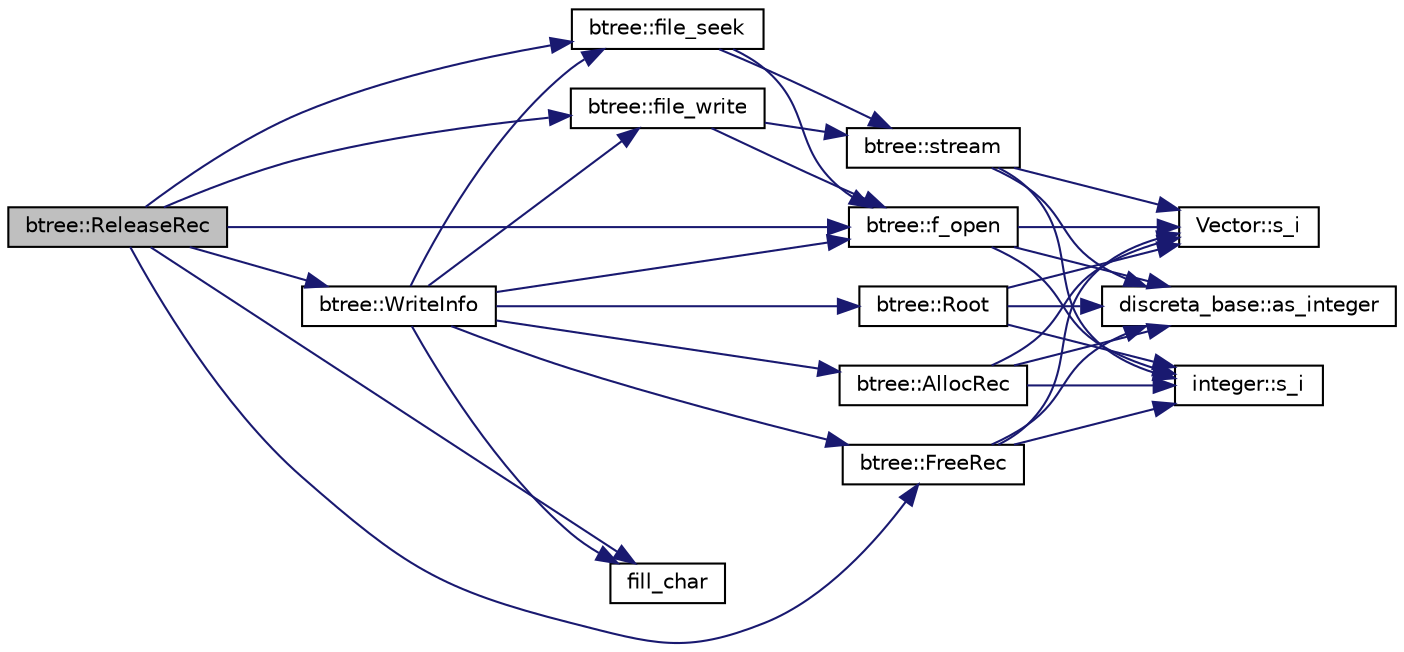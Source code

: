 digraph "btree::ReleaseRec"
{
  edge [fontname="Helvetica",fontsize="10",labelfontname="Helvetica",labelfontsize="10"];
  node [fontname="Helvetica",fontsize="10",shape=record];
  rankdir="LR";
  Node3374 [label="btree::ReleaseRec",height=0.2,width=0.4,color="black", fillcolor="grey75", style="filled", fontcolor="black"];
  Node3374 -> Node3375 [color="midnightblue",fontsize="10",style="solid",fontname="Helvetica"];
  Node3375 [label="btree::f_open",height=0.2,width=0.4,color="black", fillcolor="white", style="filled",URL="$dd/db0/classbtree.html#a192d74607f02ea8e0ad631d6e6fd6704"];
  Node3375 -> Node3376 [color="midnightblue",fontsize="10",style="solid",fontname="Helvetica"];
  Node3376 [label="Vector::s_i",height=0.2,width=0.4,color="black", fillcolor="white", style="filled",URL="$d5/db2/class_vector.html#a1c4fe1752523df8119f70dd550244871"];
  Node3375 -> Node3377 [color="midnightblue",fontsize="10",style="solid",fontname="Helvetica"];
  Node3377 [label="discreta_base::as_integer",height=0.2,width=0.4,color="black", fillcolor="white", style="filled",URL="$d7/d71/classdiscreta__base.html#a00d7691eaf874fd283d942692fe8dd26"];
  Node3375 -> Node3378 [color="midnightblue",fontsize="10",style="solid",fontname="Helvetica"];
  Node3378 [label="integer::s_i",height=0.2,width=0.4,color="black", fillcolor="white", style="filled",URL="$d0/de5/classinteger.html#adf28e9f94d4c844adaa950deeb80b904"];
  Node3374 -> Node3379 [color="midnightblue",fontsize="10",style="solid",fontname="Helvetica"];
  Node3379 [label="fill_char",height=0.2,width=0.4,color="black", fillcolor="white", style="filled",URL="$d9/d60/discreta_8h.html#a0429f5462bfcfd509d83bc1f7ebfc818"];
  Node3374 -> Node3380 [color="midnightblue",fontsize="10",style="solid",fontname="Helvetica"];
  Node3380 [label="btree::FreeRec",height=0.2,width=0.4,color="black", fillcolor="white", style="filled",URL="$dd/db0/classbtree.html#a2ca35526158f016e569c53c411b5fb50"];
  Node3380 -> Node3376 [color="midnightblue",fontsize="10",style="solid",fontname="Helvetica"];
  Node3380 -> Node3377 [color="midnightblue",fontsize="10",style="solid",fontname="Helvetica"];
  Node3380 -> Node3378 [color="midnightblue",fontsize="10",style="solid",fontname="Helvetica"];
  Node3374 -> Node3381 [color="midnightblue",fontsize="10",style="solid",fontname="Helvetica"];
  Node3381 [label="btree::file_seek",height=0.2,width=0.4,color="black", fillcolor="white", style="filled",URL="$dd/db0/classbtree.html#a829c985973c7c164fda2d81398e13504"];
  Node3381 -> Node3375 [color="midnightblue",fontsize="10",style="solid",fontname="Helvetica"];
  Node3381 -> Node3382 [color="midnightblue",fontsize="10",style="solid",fontname="Helvetica"];
  Node3382 [label="btree::stream",height=0.2,width=0.4,color="black", fillcolor="white", style="filled",URL="$dd/db0/classbtree.html#af99e68df8c3674b7d77ed80a8bbcffac"];
  Node3382 -> Node3376 [color="midnightblue",fontsize="10",style="solid",fontname="Helvetica"];
  Node3382 -> Node3377 [color="midnightblue",fontsize="10",style="solid",fontname="Helvetica"];
  Node3382 -> Node3378 [color="midnightblue",fontsize="10",style="solid",fontname="Helvetica"];
  Node3374 -> Node3383 [color="midnightblue",fontsize="10",style="solid",fontname="Helvetica"];
  Node3383 [label="btree::file_write",height=0.2,width=0.4,color="black", fillcolor="white", style="filled",URL="$dd/db0/classbtree.html#ae5d8a2538af6625ee95573329c8e991b"];
  Node3383 -> Node3375 [color="midnightblue",fontsize="10",style="solid",fontname="Helvetica"];
  Node3383 -> Node3382 [color="midnightblue",fontsize="10",style="solid",fontname="Helvetica"];
  Node3374 -> Node3384 [color="midnightblue",fontsize="10",style="solid",fontname="Helvetica"];
  Node3384 [label="btree::WriteInfo",height=0.2,width=0.4,color="black", fillcolor="white", style="filled",URL="$dd/db0/classbtree.html#a4a8cdbdf67d06dc6caa53f3a9c83706a"];
  Node3384 -> Node3375 [color="midnightblue",fontsize="10",style="solid",fontname="Helvetica"];
  Node3384 -> Node3379 [color="midnightblue",fontsize="10",style="solid",fontname="Helvetica"];
  Node3384 -> Node3385 [color="midnightblue",fontsize="10",style="solid",fontname="Helvetica"];
  Node3385 [label="btree::AllocRec",height=0.2,width=0.4,color="black", fillcolor="white", style="filled",URL="$dd/db0/classbtree.html#adfd0217cbd0386bed9231810d581044b"];
  Node3385 -> Node3376 [color="midnightblue",fontsize="10",style="solid",fontname="Helvetica"];
  Node3385 -> Node3377 [color="midnightblue",fontsize="10",style="solid",fontname="Helvetica"];
  Node3385 -> Node3378 [color="midnightblue",fontsize="10",style="solid",fontname="Helvetica"];
  Node3384 -> Node3380 [color="midnightblue",fontsize="10",style="solid",fontname="Helvetica"];
  Node3384 -> Node3386 [color="midnightblue",fontsize="10",style="solid",fontname="Helvetica"];
  Node3386 [label="btree::Root",height=0.2,width=0.4,color="black", fillcolor="white", style="filled",URL="$dd/db0/classbtree.html#a2fd65be715ab94bf4a764c4f582a642b"];
  Node3386 -> Node3376 [color="midnightblue",fontsize="10",style="solid",fontname="Helvetica"];
  Node3386 -> Node3377 [color="midnightblue",fontsize="10",style="solid",fontname="Helvetica"];
  Node3386 -> Node3378 [color="midnightblue",fontsize="10",style="solid",fontname="Helvetica"];
  Node3384 -> Node3381 [color="midnightblue",fontsize="10",style="solid",fontname="Helvetica"];
  Node3384 -> Node3383 [color="midnightblue",fontsize="10",style="solid",fontname="Helvetica"];
}
